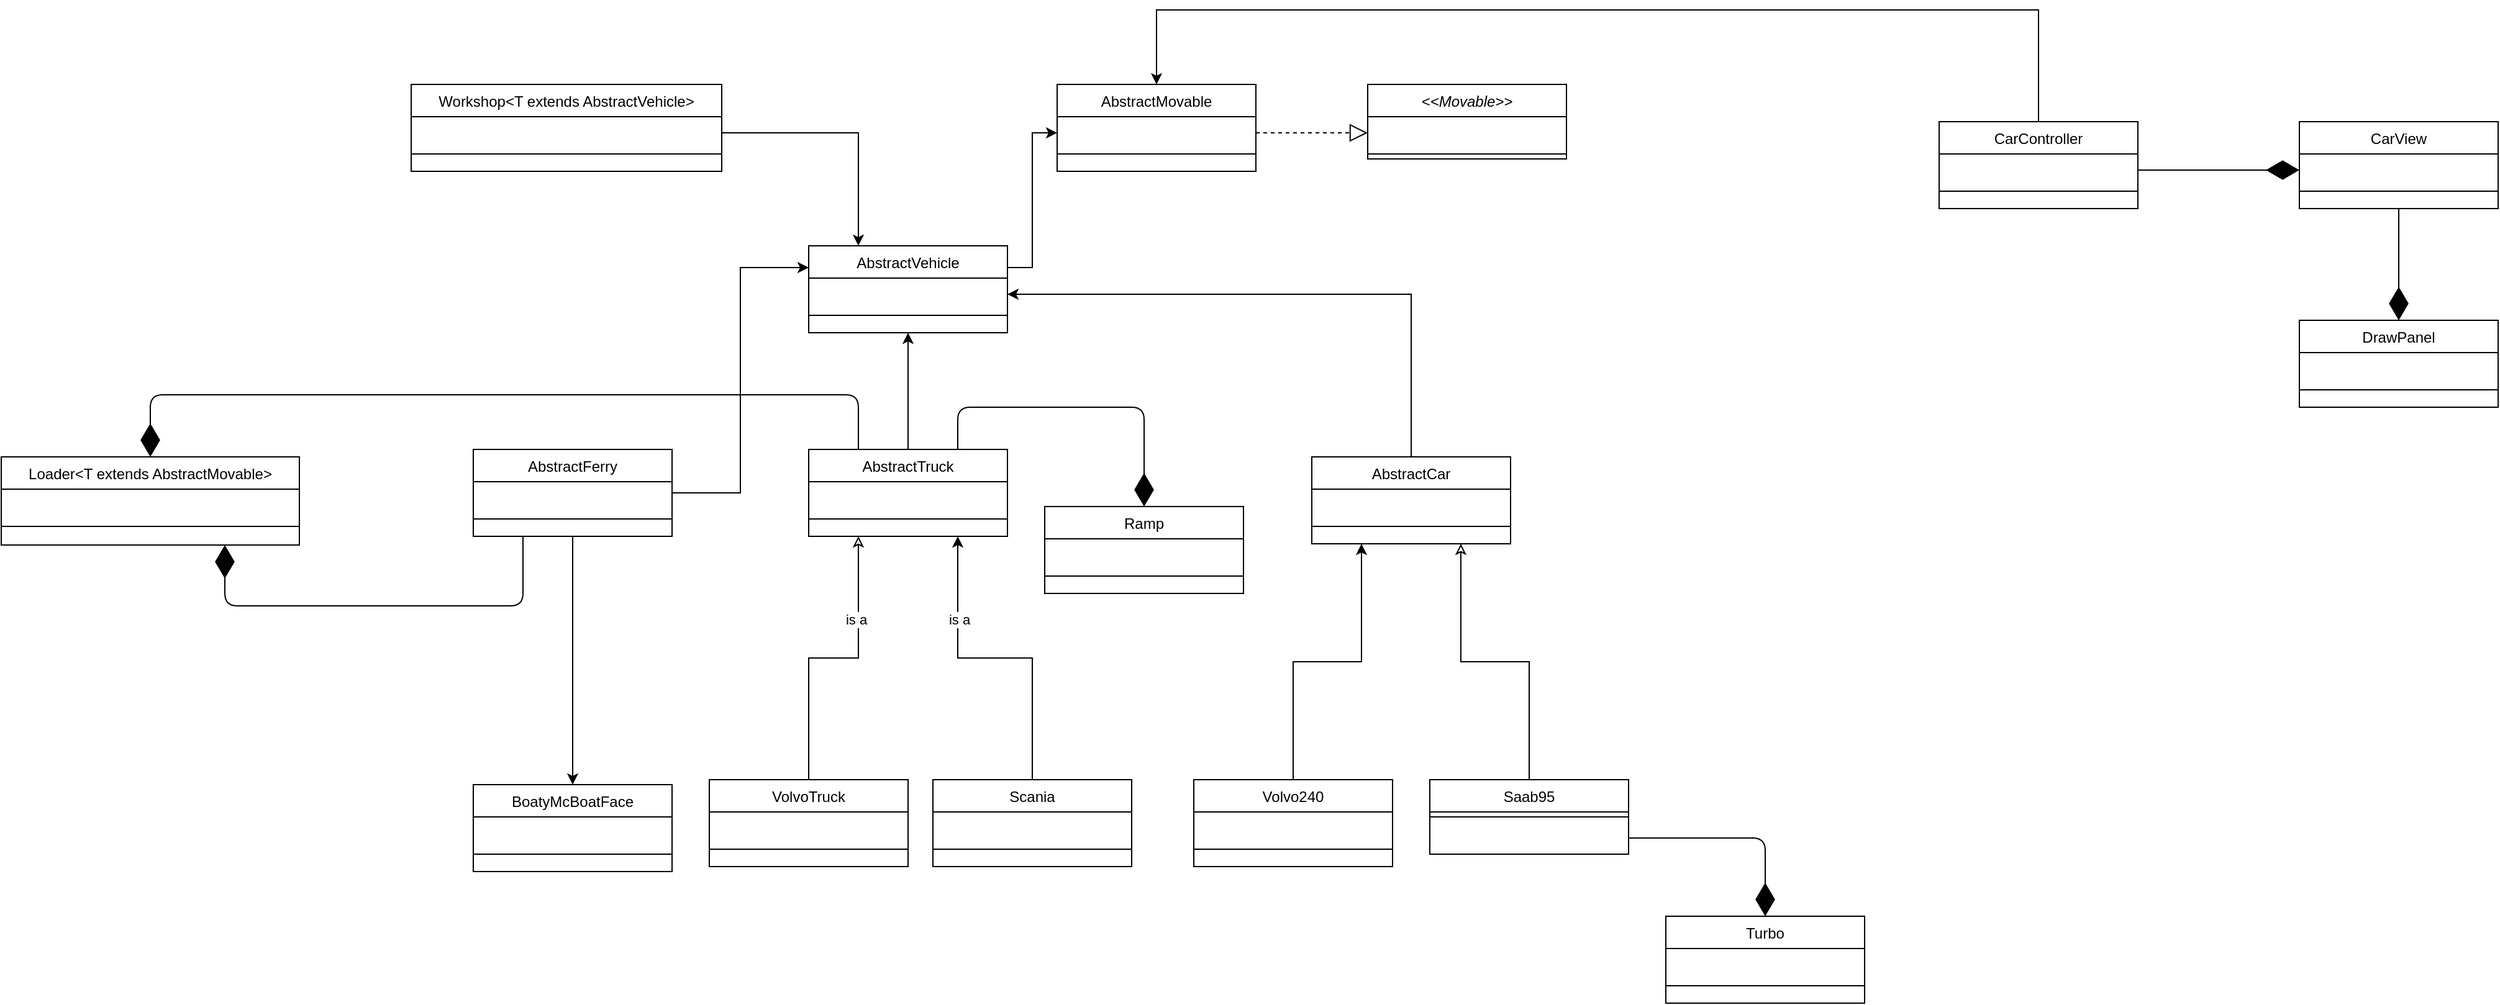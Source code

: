 <mxfile version="14.4.2" type="device"><diagram id="C5RBs43oDa-KdzZeNtuy" name="Page-1"><mxGraphModel dx="2661" dy="835" grid="1" gridSize="10" guides="1" tooltips="1" connect="1" arrows="1" fold="1" page="1" pageScale="1" pageWidth="1169" pageHeight="1654" math="0" shadow="0"><root><mxCell id="WIyWlLk6GJQsqaUBKTNV-0"/><mxCell id="WIyWlLk6GJQsqaUBKTNV-1" parent="WIyWlLk6GJQsqaUBKTNV-0"/><mxCell id="zkfFHV4jXpPFQw0GAbJ--6" value="Saab95" style="swimlane;fontStyle=0;align=center;verticalAlign=top;childLayout=stackLayout;horizontal=1;startSize=26;horizontalStack=0;resizeParent=1;resizeLast=0;collapsible=1;marginBottom=0;rounded=0;shadow=0;strokeWidth=1;" parent="WIyWlLk6GJQsqaUBKTNV-1" vertex="1"><mxGeometry x="520" y="710" width="160" height="60" as="geometry"><mxRectangle x="130" y="380" width="160" height="26" as="alternateBounds"/></mxGeometry></mxCell><mxCell id="zkfFHV4jXpPFQw0GAbJ--9" value="" style="line;html=1;strokeWidth=1;align=left;verticalAlign=middle;spacingTop=-1;spacingLeft=3;spacingRight=3;rotatable=0;labelPosition=right;points=[];portConstraint=eastwest;" parent="zkfFHV4jXpPFQw0GAbJ--6" vertex="1"><mxGeometry y="26" width="160" height="8" as="geometry"/></mxCell><mxCell id="zkfFHV4jXpPFQw0GAbJ--11" value=" " style="text;align=left;verticalAlign=top;spacingLeft=4;spacingRight=4;overflow=hidden;rotatable=0;points=[[0,0.5],[1,0.5]];portConstraint=eastwest;" parent="zkfFHV4jXpPFQw0GAbJ--6" vertex="1"><mxGeometry y="34" width="160" height="26" as="geometry"/></mxCell><mxCell id="zkfFHV4jXpPFQw0GAbJ--13" value="Volvo240" style="swimlane;fontStyle=0;align=center;verticalAlign=top;childLayout=stackLayout;horizontal=1;startSize=26;horizontalStack=0;resizeParent=1;resizeLast=0;collapsible=1;marginBottom=0;rounded=0;shadow=0;strokeWidth=1;" parent="WIyWlLk6GJQsqaUBKTNV-1" vertex="1"><mxGeometry x="330" y="710" width="160" height="70" as="geometry"><mxRectangle x="340" y="380" width="170" height="26" as="alternateBounds"/></mxGeometry></mxCell><mxCell id="zkfFHV4jXpPFQw0GAbJ--14" value=" " style="text;align=left;verticalAlign=top;spacingLeft=4;spacingRight=4;overflow=hidden;rotatable=0;points=[[0,0.5],[1,0.5]];portConstraint=eastwest;" parent="zkfFHV4jXpPFQw0GAbJ--13" vertex="1"><mxGeometry y="26" width="160" height="26" as="geometry"/></mxCell><mxCell id="zkfFHV4jXpPFQw0GAbJ--15" value="" style="line;html=1;strokeWidth=1;align=left;verticalAlign=middle;spacingTop=-1;spacingLeft=3;spacingRight=3;rotatable=0;labelPosition=right;points=[];portConstraint=eastwest;" parent="zkfFHV4jXpPFQw0GAbJ--13" vertex="1"><mxGeometry y="52" width="160" height="8" as="geometry"/></mxCell><mxCell id="dZ2eTOKrLlIyIX1zOyQH-5" value="BoatyMcBoatFace" style="swimlane;fontStyle=0;align=center;verticalAlign=top;childLayout=stackLayout;horizontal=1;startSize=26;horizontalStack=0;resizeParent=1;resizeLast=0;collapsible=1;marginBottom=0;rounded=0;shadow=0;strokeWidth=1;" parent="WIyWlLk6GJQsqaUBKTNV-1" vertex="1"><mxGeometry x="-250" y="714" width="160" height="70" as="geometry"><mxRectangle x="340" y="380" width="170" height="26" as="alternateBounds"/></mxGeometry></mxCell><mxCell id="dZ2eTOKrLlIyIX1zOyQH-6" value=" " style="text;align=left;verticalAlign=top;spacingLeft=4;spacingRight=4;overflow=hidden;rotatable=0;points=[[0,0.5],[1,0.5]];portConstraint=eastwest;" parent="dZ2eTOKrLlIyIX1zOyQH-5" vertex="1"><mxGeometry y="26" width="160" height="26" as="geometry"/></mxCell><mxCell id="dZ2eTOKrLlIyIX1zOyQH-7" value="" style="line;html=1;strokeWidth=1;align=left;verticalAlign=middle;spacingTop=-1;spacingLeft=3;spacingRight=3;rotatable=0;labelPosition=right;points=[];portConstraint=eastwest;" parent="dZ2eTOKrLlIyIX1zOyQH-5" vertex="1"><mxGeometry y="52" width="160" height="8" as="geometry"/></mxCell><mxCell id="dZ2eTOKrLlIyIX1zOyQH-14" value="AbstractCar" style="swimlane;fontStyle=0;align=center;verticalAlign=top;childLayout=stackLayout;horizontal=1;startSize=26;horizontalStack=0;resizeParent=1;resizeLast=0;collapsible=1;marginBottom=0;rounded=0;shadow=0;strokeWidth=1;" parent="WIyWlLk6GJQsqaUBKTNV-1" vertex="1"><mxGeometry x="425" y="450" width="160" height="70" as="geometry"><mxRectangle x="340" y="380" width="170" height="26" as="alternateBounds"/></mxGeometry></mxCell><mxCell id="dZ2eTOKrLlIyIX1zOyQH-15" value=" " style="text;align=left;verticalAlign=top;spacingLeft=4;spacingRight=4;overflow=hidden;rotatable=0;points=[[0,0.5],[1,0.5]];portConstraint=eastwest;" parent="dZ2eTOKrLlIyIX1zOyQH-14" vertex="1"><mxGeometry y="26" width="160" height="26" as="geometry"/></mxCell><mxCell id="dZ2eTOKrLlIyIX1zOyQH-16" value="" style="line;html=1;strokeWidth=1;align=left;verticalAlign=middle;spacingTop=-1;spacingLeft=3;spacingRight=3;rotatable=0;labelPosition=right;points=[];portConstraint=eastwest;" parent="dZ2eTOKrLlIyIX1zOyQH-14" vertex="1"><mxGeometry y="52" width="160" height="8" as="geometry"/></mxCell><mxCell id="dZ2eTOKrLlIyIX1zOyQH-20" value="VolvoTruck" style="swimlane;fontStyle=0;align=center;verticalAlign=top;childLayout=stackLayout;horizontal=1;startSize=26;horizontalStack=0;resizeParent=1;resizeLast=0;collapsible=1;marginBottom=0;rounded=0;shadow=0;strokeWidth=1;" parent="WIyWlLk6GJQsqaUBKTNV-1" vertex="1"><mxGeometry x="-60" y="710" width="160" height="70" as="geometry"><mxRectangle x="340" y="380" width="170" height="26" as="alternateBounds"/></mxGeometry></mxCell><mxCell id="dZ2eTOKrLlIyIX1zOyQH-21" value=" " style="text;align=left;verticalAlign=top;spacingLeft=4;spacingRight=4;overflow=hidden;rotatable=0;points=[[0,0.5],[1,0.5]];portConstraint=eastwest;" parent="dZ2eTOKrLlIyIX1zOyQH-20" vertex="1"><mxGeometry y="26" width="160" height="26" as="geometry"/></mxCell><mxCell id="dZ2eTOKrLlIyIX1zOyQH-22" value="" style="line;html=1;strokeWidth=1;align=left;verticalAlign=middle;spacingTop=-1;spacingLeft=3;spacingRight=3;rotatable=0;labelPosition=right;points=[];portConstraint=eastwest;" parent="dZ2eTOKrLlIyIX1zOyQH-20" vertex="1"><mxGeometry y="52" width="160" height="8" as="geometry"/></mxCell><mxCell id="dZ2eTOKrLlIyIX1zOyQH-23" value="Scania" style="swimlane;fontStyle=0;align=center;verticalAlign=top;childLayout=stackLayout;horizontal=1;startSize=26;horizontalStack=0;resizeParent=1;resizeLast=0;collapsible=1;marginBottom=0;rounded=0;shadow=0;strokeWidth=1;" parent="WIyWlLk6GJQsqaUBKTNV-1" vertex="1"><mxGeometry x="120" y="710" width="160" height="70" as="geometry"><mxRectangle x="340" y="380" width="170" height="26" as="alternateBounds"/></mxGeometry></mxCell><mxCell id="dZ2eTOKrLlIyIX1zOyQH-24" value=" " style="text;align=left;verticalAlign=top;spacingLeft=4;spacingRight=4;overflow=hidden;rotatable=0;points=[[0,0.5],[1,0.5]];portConstraint=eastwest;" parent="dZ2eTOKrLlIyIX1zOyQH-23" vertex="1"><mxGeometry y="26" width="160" height="26" as="geometry"/></mxCell><mxCell id="dZ2eTOKrLlIyIX1zOyQH-25" value="" style="line;html=1;strokeWidth=1;align=left;verticalAlign=middle;spacingTop=-1;spacingLeft=3;spacingRight=3;rotatable=0;labelPosition=right;points=[];portConstraint=eastwest;" parent="dZ2eTOKrLlIyIX1zOyQH-23" vertex="1"><mxGeometry y="52" width="160" height="8" as="geometry"/></mxCell><mxCell id="dZ2eTOKrLlIyIX1zOyQH-26" value="AbstractVehicle" style="swimlane;fontStyle=0;align=center;verticalAlign=top;childLayout=stackLayout;horizontal=1;startSize=26;horizontalStack=0;resizeParent=1;resizeLast=0;collapsible=1;marginBottom=0;rounded=0;shadow=0;strokeWidth=1;" parent="WIyWlLk6GJQsqaUBKTNV-1" vertex="1"><mxGeometry x="20" y="280" width="160" height="70" as="geometry"><mxRectangle x="340" y="380" width="170" height="26" as="alternateBounds"/></mxGeometry></mxCell><mxCell id="dZ2eTOKrLlIyIX1zOyQH-27" value=" " style="text;align=left;verticalAlign=top;spacingLeft=4;spacingRight=4;overflow=hidden;rotatable=0;points=[[0,0.5],[1,0.5]];portConstraint=eastwest;" parent="dZ2eTOKrLlIyIX1zOyQH-26" vertex="1"><mxGeometry y="26" width="160" height="26" as="geometry"/></mxCell><mxCell id="dZ2eTOKrLlIyIX1zOyQH-28" value="" style="line;html=1;strokeWidth=1;align=left;verticalAlign=middle;spacingTop=-1;spacingLeft=3;spacingRight=3;rotatable=0;labelPosition=right;points=[];portConstraint=eastwest;" parent="dZ2eTOKrLlIyIX1zOyQH-26" vertex="1"><mxGeometry y="52" width="160" height="8" as="geometry"/></mxCell><mxCell id="dZ2eTOKrLlIyIX1zOyQH-34" style="edgeStyle=orthogonalEdgeStyle;rounded=0;orthogonalLoop=1;jettySize=auto;html=1;endArrow=classic;endFill=0;exitX=0.5;exitY=0;exitDx=0;exitDy=0;entryX=0.75;entryY=1;entryDx=0;entryDy=0;" parent="WIyWlLk6GJQsqaUBKTNV-1" source="zkfFHV4jXpPFQw0GAbJ--6" target="dZ2eTOKrLlIyIX1zOyQH-14" edge="1"><mxGeometry relative="1" as="geometry"><mxPoint x="360" y="140" as="targetPoint"/></mxGeometry></mxCell><mxCell id="dZ2eTOKrLlIyIX1zOyQH-35" value="Workshop&lt;T extends AbstractVehicle&gt;" style="swimlane;fontStyle=0;align=center;verticalAlign=top;childLayout=stackLayout;horizontal=1;startSize=26;horizontalStack=0;resizeParent=1;resizeLast=0;collapsible=1;marginBottom=0;rounded=0;shadow=0;strokeWidth=1;" parent="WIyWlLk6GJQsqaUBKTNV-1" vertex="1"><mxGeometry x="-300" y="150" width="250" height="70" as="geometry"><mxRectangle x="340" y="380" width="170" height="26" as="alternateBounds"/></mxGeometry></mxCell><mxCell id="dZ2eTOKrLlIyIX1zOyQH-36" value=" " style="text;align=left;verticalAlign=top;spacingLeft=4;spacingRight=4;overflow=hidden;rotatable=0;points=[[0,0.5],[1,0.5]];portConstraint=eastwest;" parent="dZ2eTOKrLlIyIX1zOyQH-35" vertex="1"><mxGeometry y="26" width="250" height="26" as="geometry"/></mxCell><mxCell id="dZ2eTOKrLlIyIX1zOyQH-37" value="" style="line;html=1;strokeWidth=1;align=left;verticalAlign=middle;spacingTop=-1;spacingLeft=3;spacingRight=3;rotatable=0;labelPosition=right;points=[];portConstraint=eastwest;" parent="dZ2eTOKrLlIyIX1zOyQH-35" vertex="1"><mxGeometry y="52" width="250" height="8" as="geometry"/></mxCell><mxCell id="dZ2eTOKrLlIyIX1zOyQH-38" style="edgeStyle=orthogonalEdgeStyle;rounded=0;orthogonalLoop=1;jettySize=auto;html=1;endArrow=classic;endFill=0;entryX=0.25;entryY=1;entryDx=0;entryDy=0;exitX=0.5;exitY=0;exitDx=0;exitDy=0;" parent="WIyWlLk6GJQsqaUBKTNV-1" source="dZ2eTOKrLlIyIX1zOyQH-20" edge="1" target="k1wmnXIdGqtW8O555Tmg-2"><mxGeometry relative="1" as="geometry"><mxPoint x="410" y="400" as="targetPoint"/></mxGeometry></mxCell><mxCell id="k1wmnXIdGqtW8O555Tmg-76" value="&lt;div&gt;is a&lt;/div&gt;" style="edgeLabel;html=1;align=center;verticalAlign=middle;resizable=0;points=[];" vertex="1" connectable="0" parent="dZ2eTOKrLlIyIX1zOyQH-38"><mxGeometry x="0.438" y="2" relative="1" as="geometry"><mxPoint as="offset"/></mxGeometry></mxCell><mxCell id="dZ2eTOKrLlIyIX1zOyQH-41" value="&lt;&lt;Movable&gt;&gt;" style="swimlane;fontStyle=2;align=center;verticalAlign=top;childLayout=stackLayout;horizontal=1;startSize=26;horizontalStack=0;resizeParent=1;resizeLast=0;collapsible=1;marginBottom=0;rounded=0;shadow=0;strokeWidth=1;" parent="WIyWlLk6GJQsqaUBKTNV-1" vertex="1"><mxGeometry x="470" y="150" width="160" height="60" as="geometry"><mxRectangle x="230" y="140" width="160" height="26" as="alternateBounds"/></mxGeometry></mxCell><mxCell id="dZ2eTOKrLlIyIX1zOyQH-42" value=" " style="text;align=left;verticalAlign=top;spacingLeft=4;spacingRight=4;overflow=hidden;rotatable=0;points=[[0,0.5],[1,0.5]];portConstraint=eastwest;" parent="dZ2eTOKrLlIyIX1zOyQH-41" vertex="1"><mxGeometry y="26" width="160" height="26" as="geometry"/></mxCell><mxCell id="dZ2eTOKrLlIyIX1zOyQH-45" value="" style="line;html=1;strokeWidth=1;align=left;verticalAlign=middle;spacingTop=-1;spacingLeft=3;spacingRight=3;rotatable=0;labelPosition=right;points=[];portConstraint=eastwest;" parent="dZ2eTOKrLlIyIX1zOyQH-41" vertex="1"><mxGeometry y="52" width="160" height="8" as="geometry"/></mxCell><mxCell id="k1wmnXIdGqtW8O555Tmg-18" style="edgeStyle=orthogonalEdgeStyle;rounded=0;orthogonalLoop=1;jettySize=auto;html=1;entryX=0.5;entryY=1;entryDx=0;entryDy=0;" edge="1" parent="WIyWlLk6GJQsqaUBKTNV-1" source="k1wmnXIdGqtW8O555Tmg-2" target="dZ2eTOKrLlIyIX1zOyQH-26"><mxGeometry relative="1" as="geometry"/></mxCell><mxCell id="k1wmnXIdGqtW8O555Tmg-2" value="AbstractTruck" style="swimlane;fontStyle=0;align=center;verticalAlign=top;childLayout=stackLayout;horizontal=1;startSize=26;horizontalStack=0;resizeParent=1;resizeLast=0;collapsible=1;marginBottom=0;rounded=0;shadow=0;strokeWidth=1;" vertex="1" parent="WIyWlLk6GJQsqaUBKTNV-1"><mxGeometry x="20" y="444" width="160" height="70" as="geometry"><mxRectangle x="340" y="380" width="170" height="26" as="alternateBounds"/></mxGeometry></mxCell><mxCell id="k1wmnXIdGqtW8O555Tmg-3" value=" " style="text;align=left;verticalAlign=top;spacingLeft=4;spacingRight=4;overflow=hidden;rotatable=0;points=[[0,0.5],[1,0.5]];portConstraint=eastwest;" vertex="1" parent="k1wmnXIdGqtW8O555Tmg-2"><mxGeometry y="26" width="160" height="26" as="geometry"/></mxCell><mxCell id="k1wmnXIdGqtW8O555Tmg-4" value="" style="line;html=1;strokeWidth=1;align=left;verticalAlign=middle;spacingTop=-1;spacingLeft=3;spacingRight=3;rotatable=0;labelPosition=right;points=[];portConstraint=eastwest;" vertex="1" parent="k1wmnXIdGqtW8O555Tmg-2"><mxGeometry y="52" width="160" height="8" as="geometry"/></mxCell><mxCell id="k1wmnXIdGqtW8O555Tmg-28" style="edgeStyle=orthogonalEdgeStyle;rounded=0;orthogonalLoop=1;jettySize=auto;html=1;entryX=0;entryY=0.25;entryDx=0;entryDy=0;" edge="1" parent="WIyWlLk6GJQsqaUBKTNV-1" source="k1wmnXIdGqtW8O555Tmg-5" target="dZ2eTOKrLlIyIX1zOyQH-26"><mxGeometry relative="1" as="geometry"/></mxCell><mxCell id="k1wmnXIdGqtW8O555Tmg-38" style="edgeStyle=orthogonalEdgeStyle;rounded=0;orthogonalLoop=1;jettySize=auto;html=1;entryX=0.5;entryY=0;entryDx=0;entryDy=0;" edge="1" parent="WIyWlLk6GJQsqaUBKTNV-1" source="k1wmnXIdGqtW8O555Tmg-5" target="dZ2eTOKrLlIyIX1zOyQH-5"><mxGeometry relative="1" as="geometry"/></mxCell><mxCell id="k1wmnXIdGqtW8O555Tmg-5" value="AbstractFerry" style="swimlane;fontStyle=0;align=center;verticalAlign=top;childLayout=stackLayout;horizontal=1;startSize=26;horizontalStack=0;resizeParent=1;resizeLast=0;collapsible=1;marginBottom=0;rounded=0;shadow=0;strokeWidth=1;" vertex="1" parent="WIyWlLk6GJQsqaUBKTNV-1"><mxGeometry x="-250" y="444" width="160" height="70" as="geometry"><mxRectangle x="340" y="380" width="170" height="26" as="alternateBounds"/></mxGeometry></mxCell><mxCell id="k1wmnXIdGqtW8O555Tmg-6" value=" " style="text;align=left;verticalAlign=top;spacingLeft=4;spacingRight=4;overflow=hidden;rotatable=0;points=[[0,0.5],[1,0.5]];portConstraint=eastwest;" vertex="1" parent="k1wmnXIdGqtW8O555Tmg-5"><mxGeometry y="26" width="160" height="26" as="geometry"/></mxCell><mxCell id="k1wmnXIdGqtW8O555Tmg-7" value="" style="line;html=1;strokeWidth=1;align=left;verticalAlign=middle;spacingTop=-1;spacingLeft=3;spacingRight=3;rotatable=0;labelPosition=right;points=[];portConstraint=eastwest;" vertex="1" parent="k1wmnXIdGqtW8O555Tmg-5"><mxGeometry y="52" width="160" height="8" as="geometry"/></mxCell><mxCell id="k1wmnXIdGqtW8O555Tmg-10" value="AbstractMovable" style="swimlane;fontStyle=0;align=center;verticalAlign=top;childLayout=stackLayout;horizontal=1;startSize=26;horizontalStack=0;resizeParent=1;resizeLast=0;collapsible=1;marginBottom=0;rounded=0;shadow=0;strokeWidth=1;" vertex="1" parent="WIyWlLk6GJQsqaUBKTNV-1"><mxGeometry x="220" y="150" width="160" height="70" as="geometry"><mxRectangle x="340" y="380" width="170" height="26" as="alternateBounds"/></mxGeometry></mxCell><mxCell id="k1wmnXIdGqtW8O555Tmg-11" value=" " style="text;align=left;verticalAlign=top;spacingLeft=4;spacingRight=4;overflow=hidden;rotatable=0;points=[[0,0.5],[1,0.5]];portConstraint=eastwest;" vertex="1" parent="k1wmnXIdGqtW8O555Tmg-10"><mxGeometry y="26" width="160" height="26" as="geometry"/></mxCell><mxCell id="k1wmnXIdGqtW8O555Tmg-12" value="" style="line;html=1;strokeWidth=1;align=left;verticalAlign=middle;spacingTop=-1;spacingLeft=3;spacingRight=3;rotatable=0;labelPosition=right;points=[];portConstraint=eastwest;" vertex="1" parent="k1wmnXIdGqtW8O555Tmg-10"><mxGeometry y="52" width="160" height="8" as="geometry"/></mxCell><mxCell id="k1wmnXIdGqtW8O555Tmg-14" style="edgeStyle=orthogonalEdgeStyle;rounded=0;orthogonalLoop=1;jettySize=auto;html=1;entryX=0.25;entryY=1;entryDx=0;entryDy=0;exitX=0.5;exitY=0;exitDx=0;exitDy=0;" edge="1" parent="WIyWlLk6GJQsqaUBKTNV-1" source="zkfFHV4jXpPFQw0GAbJ--13" target="dZ2eTOKrLlIyIX1zOyQH-14"><mxGeometry relative="1" as="geometry"/></mxCell><mxCell id="k1wmnXIdGqtW8O555Tmg-15" style="edgeStyle=orthogonalEdgeStyle;rounded=0;orthogonalLoop=1;jettySize=auto;html=1;entryX=1;entryY=0.5;entryDx=0;entryDy=0;exitX=0.5;exitY=0;exitDx=0;exitDy=0;" edge="1" parent="WIyWlLk6GJQsqaUBKTNV-1" source="dZ2eTOKrLlIyIX1zOyQH-14" target="dZ2eTOKrLlIyIX1zOyQH-27"><mxGeometry relative="1" as="geometry"/></mxCell><mxCell id="k1wmnXIdGqtW8O555Tmg-16" style="edgeStyle=orthogonalEdgeStyle;rounded=0;orthogonalLoop=1;jettySize=auto;html=1;entryX=0;entryY=0.5;entryDx=0;entryDy=0;exitX=1;exitY=0.25;exitDx=0;exitDy=0;" edge="1" parent="WIyWlLk6GJQsqaUBKTNV-1" source="dZ2eTOKrLlIyIX1zOyQH-26" target="k1wmnXIdGqtW8O555Tmg-11"><mxGeometry relative="1" as="geometry"/></mxCell><mxCell id="k1wmnXIdGqtW8O555Tmg-17" style="edgeStyle=orthogonalEdgeStyle;rounded=0;orthogonalLoop=1;jettySize=auto;html=1;entryX=0.75;entryY=1;entryDx=0;entryDy=0;exitX=0.5;exitY=0;exitDx=0;exitDy=0;" edge="1" parent="WIyWlLk6GJQsqaUBKTNV-1" source="dZ2eTOKrLlIyIX1zOyQH-23" target="k1wmnXIdGqtW8O555Tmg-2"><mxGeometry relative="1" as="geometry"/></mxCell><mxCell id="k1wmnXIdGqtW8O555Tmg-75" value="is a" style="edgeLabel;html=1;align=center;verticalAlign=middle;resizable=0;points=[];" vertex="1" connectable="0" parent="k1wmnXIdGqtW8O555Tmg-17"><mxGeometry x="0.482" y="-1" relative="1" as="geometry"><mxPoint as="offset"/></mxGeometry></mxCell><mxCell id="k1wmnXIdGqtW8O555Tmg-22" value="Loader&lt;T extends AbstractMovable&gt;" style="swimlane;fontStyle=0;align=center;verticalAlign=top;childLayout=stackLayout;horizontal=1;startSize=26;horizontalStack=0;resizeParent=1;resizeLast=0;collapsible=1;marginBottom=0;rounded=0;shadow=0;strokeWidth=1;" vertex="1" parent="WIyWlLk6GJQsqaUBKTNV-1"><mxGeometry x="-630" y="450" width="240" height="71" as="geometry"><mxRectangle x="340" y="380" width="170" height="26" as="alternateBounds"/></mxGeometry></mxCell><mxCell id="k1wmnXIdGqtW8O555Tmg-23" value=" " style="text;align=left;verticalAlign=top;spacingLeft=4;spacingRight=4;overflow=hidden;rotatable=0;points=[[0,0.5],[1,0.5]];portConstraint=eastwest;" vertex="1" parent="k1wmnXIdGqtW8O555Tmg-22"><mxGeometry y="26" width="240" height="26" as="geometry"/></mxCell><mxCell id="k1wmnXIdGqtW8O555Tmg-24" value="" style="line;html=1;strokeWidth=1;align=left;verticalAlign=middle;spacingTop=-1;spacingLeft=3;spacingRight=3;rotatable=0;labelPosition=right;points=[];portConstraint=eastwest;" vertex="1" parent="k1wmnXIdGqtW8O555Tmg-22"><mxGeometry y="52" width="240" height="8" as="geometry"/></mxCell><mxCell id="k1wmnXIdGqtW8O555Tmg-39" value="" style="endArrow=diamondThin;endFill=1;endSize=24;html=1;entryX=0.75;entryY=1;entryDx=0;entryDy=0;exitX=0.25;exitY=1;exitDx=0;exitDy=0;" edge="1" parent="WIyWlLk6GJQsqaUBKTNV-1" source="k1wmnXIdGqtW8O555Tmg-5" target="k1wmnXIdGqtW8O555Tmg-22"><mxGeometry width="160" relative="1" as="geometry"><mxPoint x="-390" y="580" as="sourcePoint"/><mxPoint x="-230" y="580" as="targetPoint"/><Array as="points"><mxPoint x="-210" y="570"/><mxPoint x="-450" y="570"/></Array></mxGeometry></mxCell><mxCell id="k1wmnXIdGqtW8O555Tmg-40" value="" style="endArrow=diamondThin;endFill=1;endSize=24;html=1;entryX=0.5;entryY=0;entryDx=0;entryDy=0;exitX=0.25;exitY=0;exitDx=0;exitDy=0;" edge="1" parent="WIyWlLk6GJQsqaUBKTNV-1" source="k1wmnXIdGqtW8O555Tmg-2" target="k1wmnXIdGqtW8O555Tmg-22"><mxGeometry width="160" relative="1" as="geometry"><mxPoint x="-110" y="330.0" as="sourcePoint"/><mxPoint x="-350" y="337" as="targetPoint"/><Array as="points"><mxPoint x="60" y="400"/><mxPoint x="-510" y="400"/></Array></mxGeometry></mxCell><mxCell id="k1wmnXIdGqtW8O555Tmg-42" value="Ramp" style="swimlane;fontStyle=0;align=center;verticalAlign=top;childLayout=stackLayout;horizontal=1;startSize=26;horizontalStack=0;resizeParent=1;resizeLast=0;collapsible=1;marginBottom=0;rounded=0;shadow=0;strokeWidth=1;" vertex="1" parent="WIyWlLk6GJQsqaUBKTNV-1"><mxGeometry x="210" y="490" width="160" height="70" as="geometry"><mxRectangle x="340" y="380" width="170" height="26" as="alternateBounds"/></mxGeometry></mxCell><mxCell id="k1wmnXIdGqtW8O555Tmg-43" value=" " style="text;align=left;verticalAlign=top;spacingLeft=4;spacingRight=4;overflow=hidden;rotatable=0;points=[[0,0.5],[1,0.5]];portConstraint=eastwest;" vertex="1" parent="k1wmnXIdGqtW8O555Tmg-42"><mxGeometry y="26" width="160" height="26" as="geometry"/></mxCell><mxCell id="k1wmnXIdGqtW8O555Tmg-44" value="" style="line;html=1;strokeWidth=1;align=left;verticalAlign=middle;spacingTop=-1;spacingLeft=3;spacingRight=3;rotatable=0;labelPosition=right;points=[];portConstraint=eastwest;" vertex="1" parent="k1wmnXIdGqtW8O555Tmg-42"><mxGeometry y="52" width="160" height="8" as="geometry"/></mxCell><mxCell id="k1wmnXIdGqtW8O555Tmg-46" value="" style="endArrow=diamondThin;endFill=1;endSize=24;html=1;exitX=0.75;exitY=0;exitDx=0;exitDy=0;entryX=0.5;entryY=0;entryDx=0;entryDy=0;" edge="1" parent="WIyWlLk6GJQsqaUBKTNV-1" source="k1wmnXIdGqtW8O555Tmg-2" target="k1wmnXIdGqtW8O555Tmg-42"><mxGeometry width="160" relative="1" as="geometry"><mxPoint x="240" y="420" as="sourcePoint"/><mxPoint x="400" y="420" as="targetPoint"/><Array as="points"><mxPoint x="140" y="410"/><mxPoint x="290" y="410"/></Array></mxGeometry></mxCell><mxCell id="k1wmnXIdGqtW8O555Tmg-47" value="Turbo" style="swimlane;fontStyle=0;align=center;verticalAlign=top;childLayout=stackLayout;horizontal=1;startSize=26;horizontalStack=0;resizeParent=1;resizeLast=0;collapsible=1;marginBottom=0;rounded=0;shadow=0;strokeWidth=1;" vertex="1" parent="WIyWlLk6GJQsqaUBKTNV-1"><mxGeometry x="710" y="820" width="160" height="70" as="geometry"><mxRectangle x="340" y="380" width="170" height="26" as="alternateBounds"/></mxGeometry></mxCell><mxCell id="k1wmnXIdGqtW8O555Tmg-48" value=" " style="text;align=left;verticalAlign=top;spacingLeft=4;spacingRight=4;overflow=hidden;rotatable=0;points=[[0,0.5],[1,0.5]];portConstraint=eastwest;" vertex="1" parent="k1wmnXIdGqtW8O555Tmg-47"><mxGeometry y="26" width="160" height="26" as="geometry"/></mxCell><mxCell id="k1wmnXIdGqtW8O555Tmg-49" value="" style="line;html=1;strokeWidth=1;align=left;verticalAlign=middle;spacingTop=-1;spacingLeft=3;spacingRight=3;rotatable=0;labelPosition=right;points=[];portConstraint=eastwest;" vertex="1" parent="k1wmnXIdGqtW8O555Tmg-47"><mxGeometry y="52" width="160" height="8" as="geometry"/></mxCell><mxCell id="k1wmnXIdGqtW8O555Tmg-50" value="" style="endArrow=diamondThin;endFill=1;endSize=24;html=1;exitX=1;exitY=0.5;exitDx=0;exitDy=0;entryX=0.5;entryY=0;entryDx=0;entryDy=0;" edge="1" parent="WIyWlLk6GJQsqaUBKTNV-1" target="k1wmnXIdGqtW8O555Tmg-47" source="zkfFHV4jXpPFQw0GAbJ--11"><mxGeometry width="160" relative="1" as="geometry"><mxPoint x="640" y="774" as="sourcePoint"/><mxPoint x="900" y="750" as="targetPoint"/><Array as="points"><mxPoint x="740" y="757"/><mxPoint x="790" y="757"/></Array></mxGeometry></mxCell><mxCell id="k1wmnXIdGqtW8O555Tmg-78" style="edgeStyle=orthogonalEdgeStyle;rounded=0;orthogonalLoop=1;jettySize=auto;html=1;entryX=0.5;entryY=0;entryDx=0;entryDy=0;" edge="1" parent="WIyWlLk6GJQsqaUBKTNV-1" source="k1wmnXIdGqtW8O555Tmg-51" target="k1wmnXIdGqtW8O555Tmg-10"><mxGeometry relative="1" as="geometry"><Array as="points"><mxPoint x="1010" y="90"/><mxPoint x="300" y="90"/></Array></mxGeometry></mxCell><mxCell id="k1wmnXIdGqtW8O555Tmg-51" value="CarController" style="swimlane;fontStyle=0;align=center;verticalAlign=top;childLayout=stackLayout;horizontal=1;startSize=26;horizontalStack=0;resizeParent=1;resizeLast=0;collapsible=1;marginBottom=0;rounded=0;shadow=0;strokeWidth=1;" vertex="1" parent="WIyWlLk6GJQsqaUBKTNV-1"><mxGeometry x="930" y="180" width="160" height="70" as="geometry"><mxRectangle x="340" y="380" width="170" height="26" as="alternateBounds"/></mxGeometry></mxCell><mxCell id="k1wmnXIdGqtW8O555Tmg-52" value=" " style="text;align=left;verticalAlign=top;spacingLeft=4;spacingRight=4;overflow=hidden;rotatable=0;points=[[0,0.5],[1,0.5]];portConstraint=eastwest;" vertex="1" parent="k1wmnXIdGqtW8O555Tmg-51"><mxGeometry y="26" width="160" height="26" as="geometry"/></mxCell><mxCell id="k1wmnXIdGqtW8O555Tmg-53" value="" style="line;html=1;strokeWidth=1;align=left;verticalAlign=middle;spacingTop=-1;spacingLeft=3;spacingRight=3;rotatable=0;labelPosition=right;points=[];portConstraint=eastwest;" vertex="1" parent="k1wmnXIdGqtW8O555Tmg-51"><mxGeometry y="52" width="160" height="8" as="geometry"/></mxCell><mxCell id="k1wmnXIdGqtW8O555Tmg-54" value="DrawPanel" style="swimlane;fontStyle=0;align=center;verticalAlign=top;childLayout=stackLayout;horizontal=1;startSize=26;horizontalStack=0;resizeParent=1;resizeLast=0;collapsible=1;marginBottom=0;rounded=0;shadow=0;strokeWidth=1;" vertex="1" parent="WIyWlLk6GJQsqaUBKTNV-1"><mxGeometry x="1220" y="340" width="160" height="70" as="geometry"><mxRectangle x="340" y="380" width="170" height="26" as="alternateBounds"/></mxGeometry></mxCell><mxCell id="k1wmnXIdGqtW8O555Tmg-55" value=" " style="text;align=left;verticalAlign=top;spacingLeft=4;spacingRight=4;overflow=hidden;rotatable=0;points=[[0,0.5],[1,0.5]];portConstraint=eastwest;" vertex="1" parent="k1wmnXIdGqtW8O555Tmg-54"><mxGeometry y="26" width="160" height="26" as="geometry"/></mxCell><mxCell id="k1wmnXIdGqtW8O555Tmg-56" value="" style="line;html=1;strokeWidth=1;align=left;verticalAlign=middle;spacingTop=-1;spacingLeft=3;spacingRight=3;rotatable=0;labelPosition=right;points=[];portConstraint=eastwest;" vertex="1" parent="k1wmnXIdGqtW8O555Tmg-54"><mxGeometry y="52" width="160" height="8" as="geometry"/></mxCell><mxCell id="k1wmnXIdGqtW8O555Tmg-57" value="CarView" style="swimlane;fontStyle=0;align=center;verticalAlign=top;childLayout=stackLayout;horizontal=1;startSize=26;horizontalStack=0;resizeParent=1;resizeLast=0;collapsible=1;marginBottom=0;rounded=0;shadow=0;strokeWidth=1;" vertex="1" parent="WIyWlLk6GJQsqaUBKTNV-1"><mxGeometry x="1220" y="180" width="160" height="70" as="geometry"><mxRectangle x="340" y="380" width="170" height="26" as="alternateBounds"/></mxGeometry></mxCell><mxCell id="k1wmnXIdGqtW8O555Tmg-58" value=" " style="text;align=left;verticalAlign=top;spacingLeft=4;spacingRight=4;overflow=hidden;rotatable=0;points=[[0,0.5],[1,0.5]];portConstraint=eastwest;" vertex="1" parent="k1wmnXIdGqtW8O555Tmg-57"><mxGeometry y="26" width="160" height="26" as="geometry"/></mxCell><mxCell id="k1wmnXIdGqtW8O555Tmg-59" value="" style="line;html=1;strokeWidth=1;align=left;verticalAlign=middle;spacingTop=-1;spacingLeft=3;spacingRight=3;rotatable=0;labelPosition=right;points=[];portConstraint=eastwest;" vertex="1" parent="k1wmnXIdGqtW8O555Tmg-57"><mxGeometry y="52" width="160" height="8" as="geometry"/></mxCell><mxCell id="k1wmnXIdGqtW8O555Tmg-72" value="" style="endArrow=diamondThin;endFill=1;endSize=24;html=1;entryX=0.5;entryY=0;entryDx=0;entryDy=0;exitX=0.5;exitY=1;exitDx=0;exitDy=0;" edge="1" parent="WIyWlLk6GJQsqaUBKTNV-1" source="k1wmnXIdGqtW8O555Tmg-57" target="k1wmnXIdGqtW8O555Tmg-54"><mxGeometry width="160" relative="1" as="geometry"><mxPoint x="650" y="410" as="sourcePoint"/><mxPoint x="810" y="410" as="targetPoint"/></mxGeometry></mxCell><mxCell id="k1wmnXIdGqtW8O555Tmg-73" value="" style="endArrow=diamondThin;endFill=1;endSize=24;html=1;exitX=1;exitY=0.5;exitDx=0;exitDy=0;entryX=0;entryY=0.5;entryDx=0;entryDy=0;" edge="1" parent="WIyWlLk6GJQsqaUBKTNV-1" source="k1wmnXIdGqtW8O555Tmg-52" target="k1wmnXIdGqtW8O555Tmg-58"><mxGeometry width="160" relative="1" as="geometry"><mxPoint x="1300" y="250" as="sourcePoint"/><mxPoint x="1190" y="290" as="targetPoint"/></mxGeometry></mxCell><mxCell id="k1wmnXIdGqtW8O555Tmg-74" style="edgeStyle=orthogonalEdgeStyle;rounded=0;orthogonalLoop=1;jettySize=auto;html=1;entryX=0.25;entryY=0;entryDx=0;entryDy=0;" edge="1" parent="WIyWlLk6GJQsqaUBKTNV-1" source="dZ2eTOKrLlIyIX1zOyQH-36" target="dZ2eTOKrLlIyIX1zOyQH-26"><mxGeometry relative="1" as="geometry"/></mxCell><mxCell id="k1wmnXIdGqtW8O555Tmg-77" value="" style="endArrow=block;dashed=1;endFill=0;endSize=12;html=1;exitX=1;exitY=0.5;exitDx=0;exitDy=0;entryX=0;entryY=0.5;entryDx=0;entryDy=0;" edge="1" parent="WIyWlLk6GJQsqaUBKTNV-1" source="k1wmnXIdGqtW8O555Tmg-11" target="dZ2eTOKrLlIyIX1zOyQH-42"><mxGeometry width="160" relative="1" as="geometry"><mxPoint x="430" y="230" as="sourcePoint"/><mxPoint x="590" y="230" as="targetPoint"/></mxGeometry></mxCell></root></mxGraphModel></diagram></mxfile>